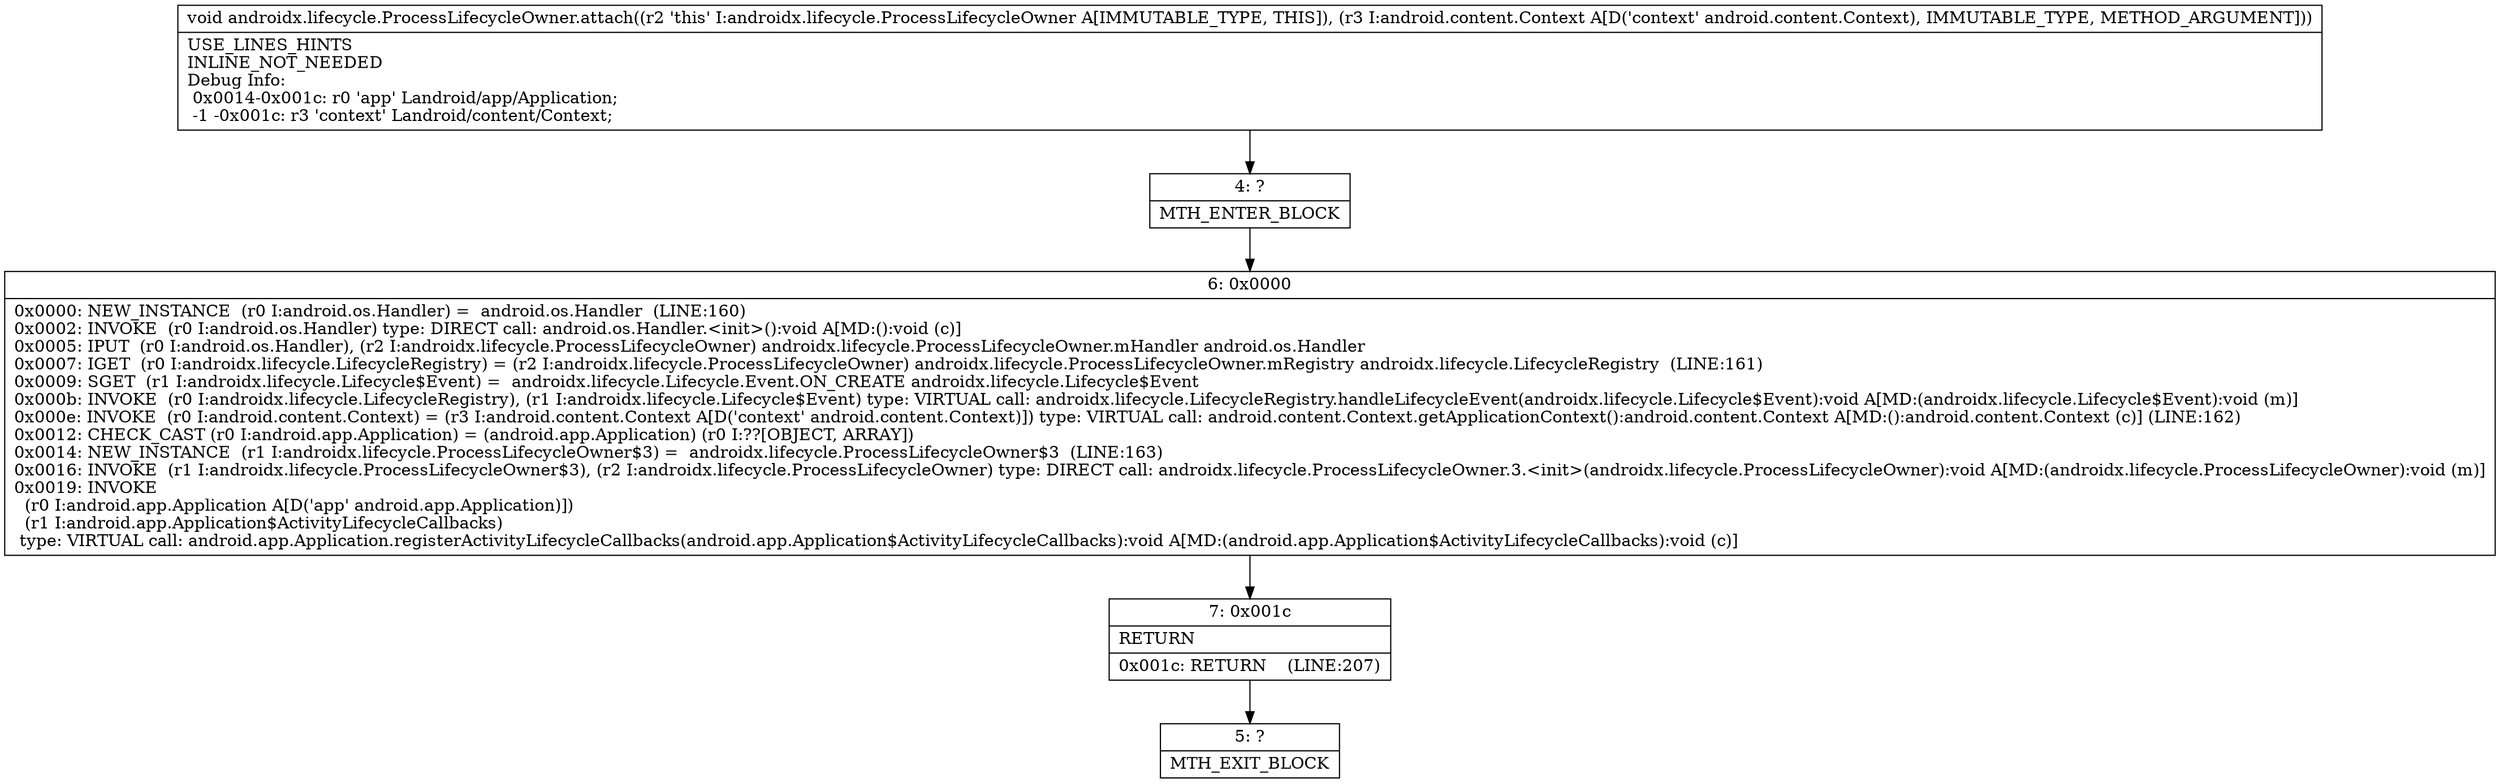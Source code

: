 digraph "CFG forandroidx.lifecycle.ProcessLifecycleOwner.attach(Landroid\/content\/Context;)V" {
Node_4 [shape=record,label="{4\:\ ?|MTH_ENTER_BLOCK\l}"];
Node_6 [shape=record,label="{6\:\ 0x0000|0x0000: NEW_INSTANCE  (r0 I:android.os.Handler) =  android.os.Handler  (LINE:160)\l0x0002: INVOKE  (r0 I:android.os.Handler) type: DIRECT call: android.os.Handler.\<init\>():void A[MD:():void (c)]\l0x0005: IPUT  (r0 I:android.os.Handler), (r2 I:androidx.lifecycle.ProcessLifecycleOwner) androidx.lifecycle.ProcessLifecycleOwner.mHandler android.os.Handler \l0x0007: IGET  (r0 I:androidx.lifecycle.LifecycleRegistry) = (r2 I:androidx.lifecycle.ProcessLifecycleOwner) androidx.lifecycle.ProcessLifecycleOwner.mRegistry androidx.lifecycle.LifecycleRegistry  (LINE:161)\l0x0009: SGET  (r1 I:androidx.lifecycle.Lifecycle$Event) =  androidx.lifecycle.Lifecycle.Event.ON_CREATE androidx.lifecycle.Lifecycle$Event \l0x000b: INVOKE  (r0 I:androidx.lifecycle.LifecycleRegistry), (r1 I:androidx.lifecycle.Lifecycle$Event) type: VIRTUAL call: androidx.lifecycle.LifecycleRegistry.handleLifecycleEvent(androidx.lifecycle.Lifecycle$Event):void A[MD:(androidx.lifecycle.Lifecycle$Event):void (m)]\l0x000e: INVOKE  (r0 I:android.content.Context) = (r3 I:android.content.Context A[D('context' android.content.Context)]) type: VIRTUAL call: android.content.Context.getApplicationContext():android.content.Context A[MD:():android.content.Context (c)] (LINE:162)\l0x0012: CHECK_CAST (r0 I:android.app.Application) = (android.app.Application) (r0 I:??[OBJECT, ARRAY]) \l0x0014: NEW_INSTANCE  (r1 I:androidx.lifecycle.ProcessLifecycleOwner$3) =  androidx.lifecycle.ProcessLifecycleOwner$3  (LINE:163)\l0x0016: INVOKE  (r1 I:androidx.lifecycle.ProcessLifecycleOwner$3), (r2 I:androidx.lifecycle.ProcessLifecycleOwner) type: DIRECT call: androidx.lifecycle.ProcessLifecycleOwner.3.\<init\>(androidx.lifecycle.ProcessLifecycleOwner):void A[MD:(androidx.lifecycle.ProcessLifecycleOwner):void (m)]\l0x0019: INVOKE  \l  (r0 I:android.app.Application A[D('app' android.app.Application)])\l  (r1 I:android.app.Application$ActivityLifecycleCallbacks)\l type: VIRTUAL call: android.app.Application.registerActivityLifecycleCallbacks(android.app.Application$ActivityLifecycleCallbacks):void A[MD:(android.app.Application$ActivityLifecycleCallbacks):void (c)]\l}"];
Node_7 [shape=record,label="{7\:\ 0x001c|RETURN\l|0x001c: RETURN    (LINE:207)\l}"];
Node_5 [shape=record,label="{5\:\ ?|MTH_EXIT_BLOCK\l}"];
MethodNode[shape=record,label="{void androidx.lifecycle.ProcessLifecycleOwner.attach((r2 'this' I:androidx.lifecycle.ProcessLifecycleOwner A[IMMUTABLE_TYPE, THIS]), (r3 I:android.content.Context A[D('context' android.content.Context), IMMUTABLE_TYPE, METHOD_ARGUMENT]))  | USE_LINES_HINTS\lINLINE_NOT_NEEDED\lDebug Info:\l  0x0014\-0x001c: r0 'app' Landroid\/app\/Application;\l  \-1 \-0x001c: r3 'context' Landroid\/content\/Context;\l}"];
MethodNode -> Node_4;Node_4 -> Node_6;
Node_6 -> Node_7;
Node_7 -> Node_5;
}

